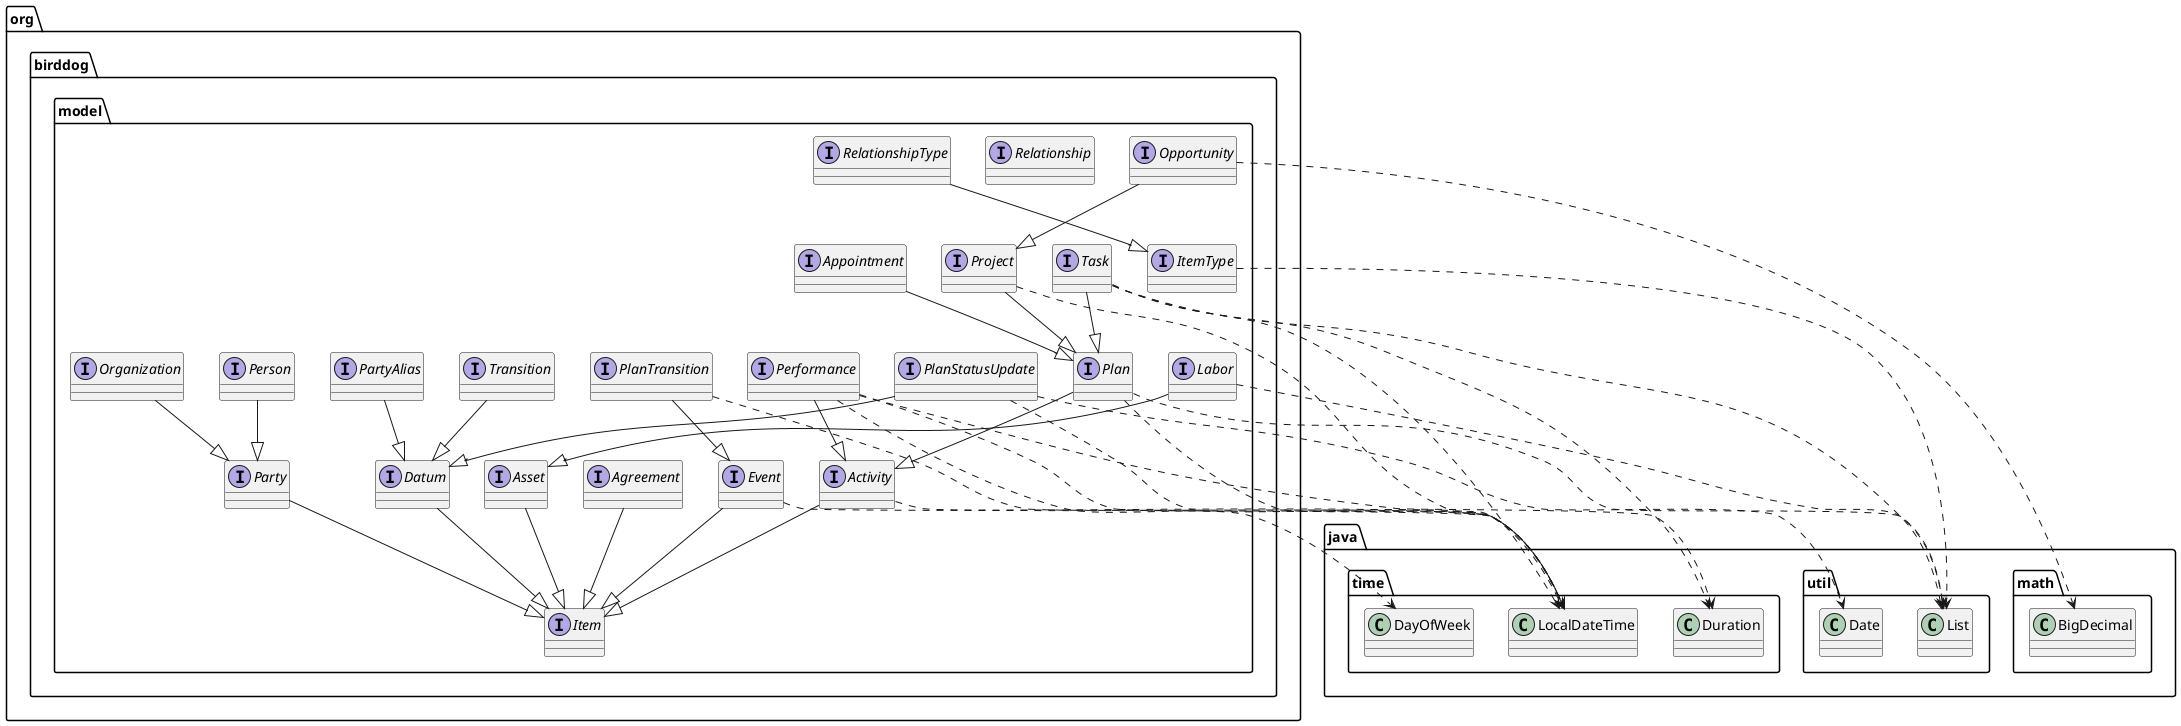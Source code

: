 @startuml
class java.math.BigDecimal
class java.time.DayOfWeek
class java.time.Duration
class java.time.LocalDateTime
class java.util.Date
class java.util.List
interface org.birddog.model.Activity
interface org.birddog.model.Agreement
interface org.birddog.model.Appointment
interface org.birddog.model.Asset
interface org.birddog.model.Datum
interface org.birddog.model.Event
interface org.birddog.model.Item
interface org.birddog.model.ItemType
interface org.birddog.model.Labor
interface org.birddog.model.Opportunity
interface org.birddog.model.Organization
interface org.birddog.model.Party
interface org.birddog.model.PartyAlias
interface org.birddog.model.Performance
interface org.birddog.model.Person
interface org.birddog.model.Plan
interface org.birddog.model.PlanStatusUpdate
interface org.birddog.model.PlanTransition
interface org.birddog.model.Project
interface org.birddog.model.Relationship
interface org.birddog.model.RelationshipType
interface org.birddog.model.Task
interface org.birddog.model.Transition
org.birddog.model.Activity ..> java.time.LocalDateTime
org.birddog.model.Activity --|> org.birddog.model.Item
org.birddog.model.Agreement --|> org.birddog.model.Item
org.birddog.model.Appointment --|> org.birddog.model.Plan
org.birddog.model.Asset --|> org.birddog.model.Item
org.birddog.model.Datum --|> org.birddog.model.Item
org.birddog.model.Event ..> java.time.LocalDateTime
org.birddog.model.Event --|> org.birddog.model.Item
org.birddog.model.ItemType ..> java.util.List
org.birddog.model.Labor ..> java.util.List
org.birddog.model.Labor --|> org.birddog.model.Asset
org.birddog.model.Opportunity ..> java.math.BigDecimal
org.birddog.model.Opportunity --|> org.birddog.model.Project
org.birddog.model.Organization --|> org.birddog.model.Party
org.birddog.model.Party --|> org.birddog.model.Item
org.birddog.model.PartyAlias --|> org.birddog.model.Datum
org.birddog.model.Performance ..> java.time.DayOfWeek
org.birddog.model.Performance ..> java.time.Duration
org.birddog.model.Performance ..> java.time.LocalDateTime
org.birddog.model.Performance --|> org.birddog.model.Activity
org.birddog.model.Person --|> org.birddog.model.Party
org.birddog.model.Plan ..> java.time.LocalDateTime
org.birddog.model.Plan ..> java.util.List
org.birddog.model.Plan --|> org.birddog.model.Activity
org.birddog.model.PlanStatusUpdate ..> java.time.LocalDateTime
org.birddog.model.PlanStatusUpdate ..> java.util.Date
org.birddog.model.PlanStatusUpdate --|> org.birddog.model.Datum
org.birddog.model.PlanTransition ..> java.time.LocalDateTime
org.birddog.model.PlanTransition --|> org.birddog.model.Event
org.birddog.model.Project ..> java.time.LocalDateTime
org.birddog.model.Project --|> org.birddog.model.Plan
org.birddog.model.RelationshipType --|> org.birddog.model.ItemType
org.birddog.model.Task ..> java.time.Duration
org.birddog.model.Task ..> java.time.LocalDateTime
org.birddog.model.Task ..> java.util.List
org.birddog.model.Task --|> org.birddog.model.Plan
org.birddog.model.Transition --|> org.birddog.model.Datum
@enduml
